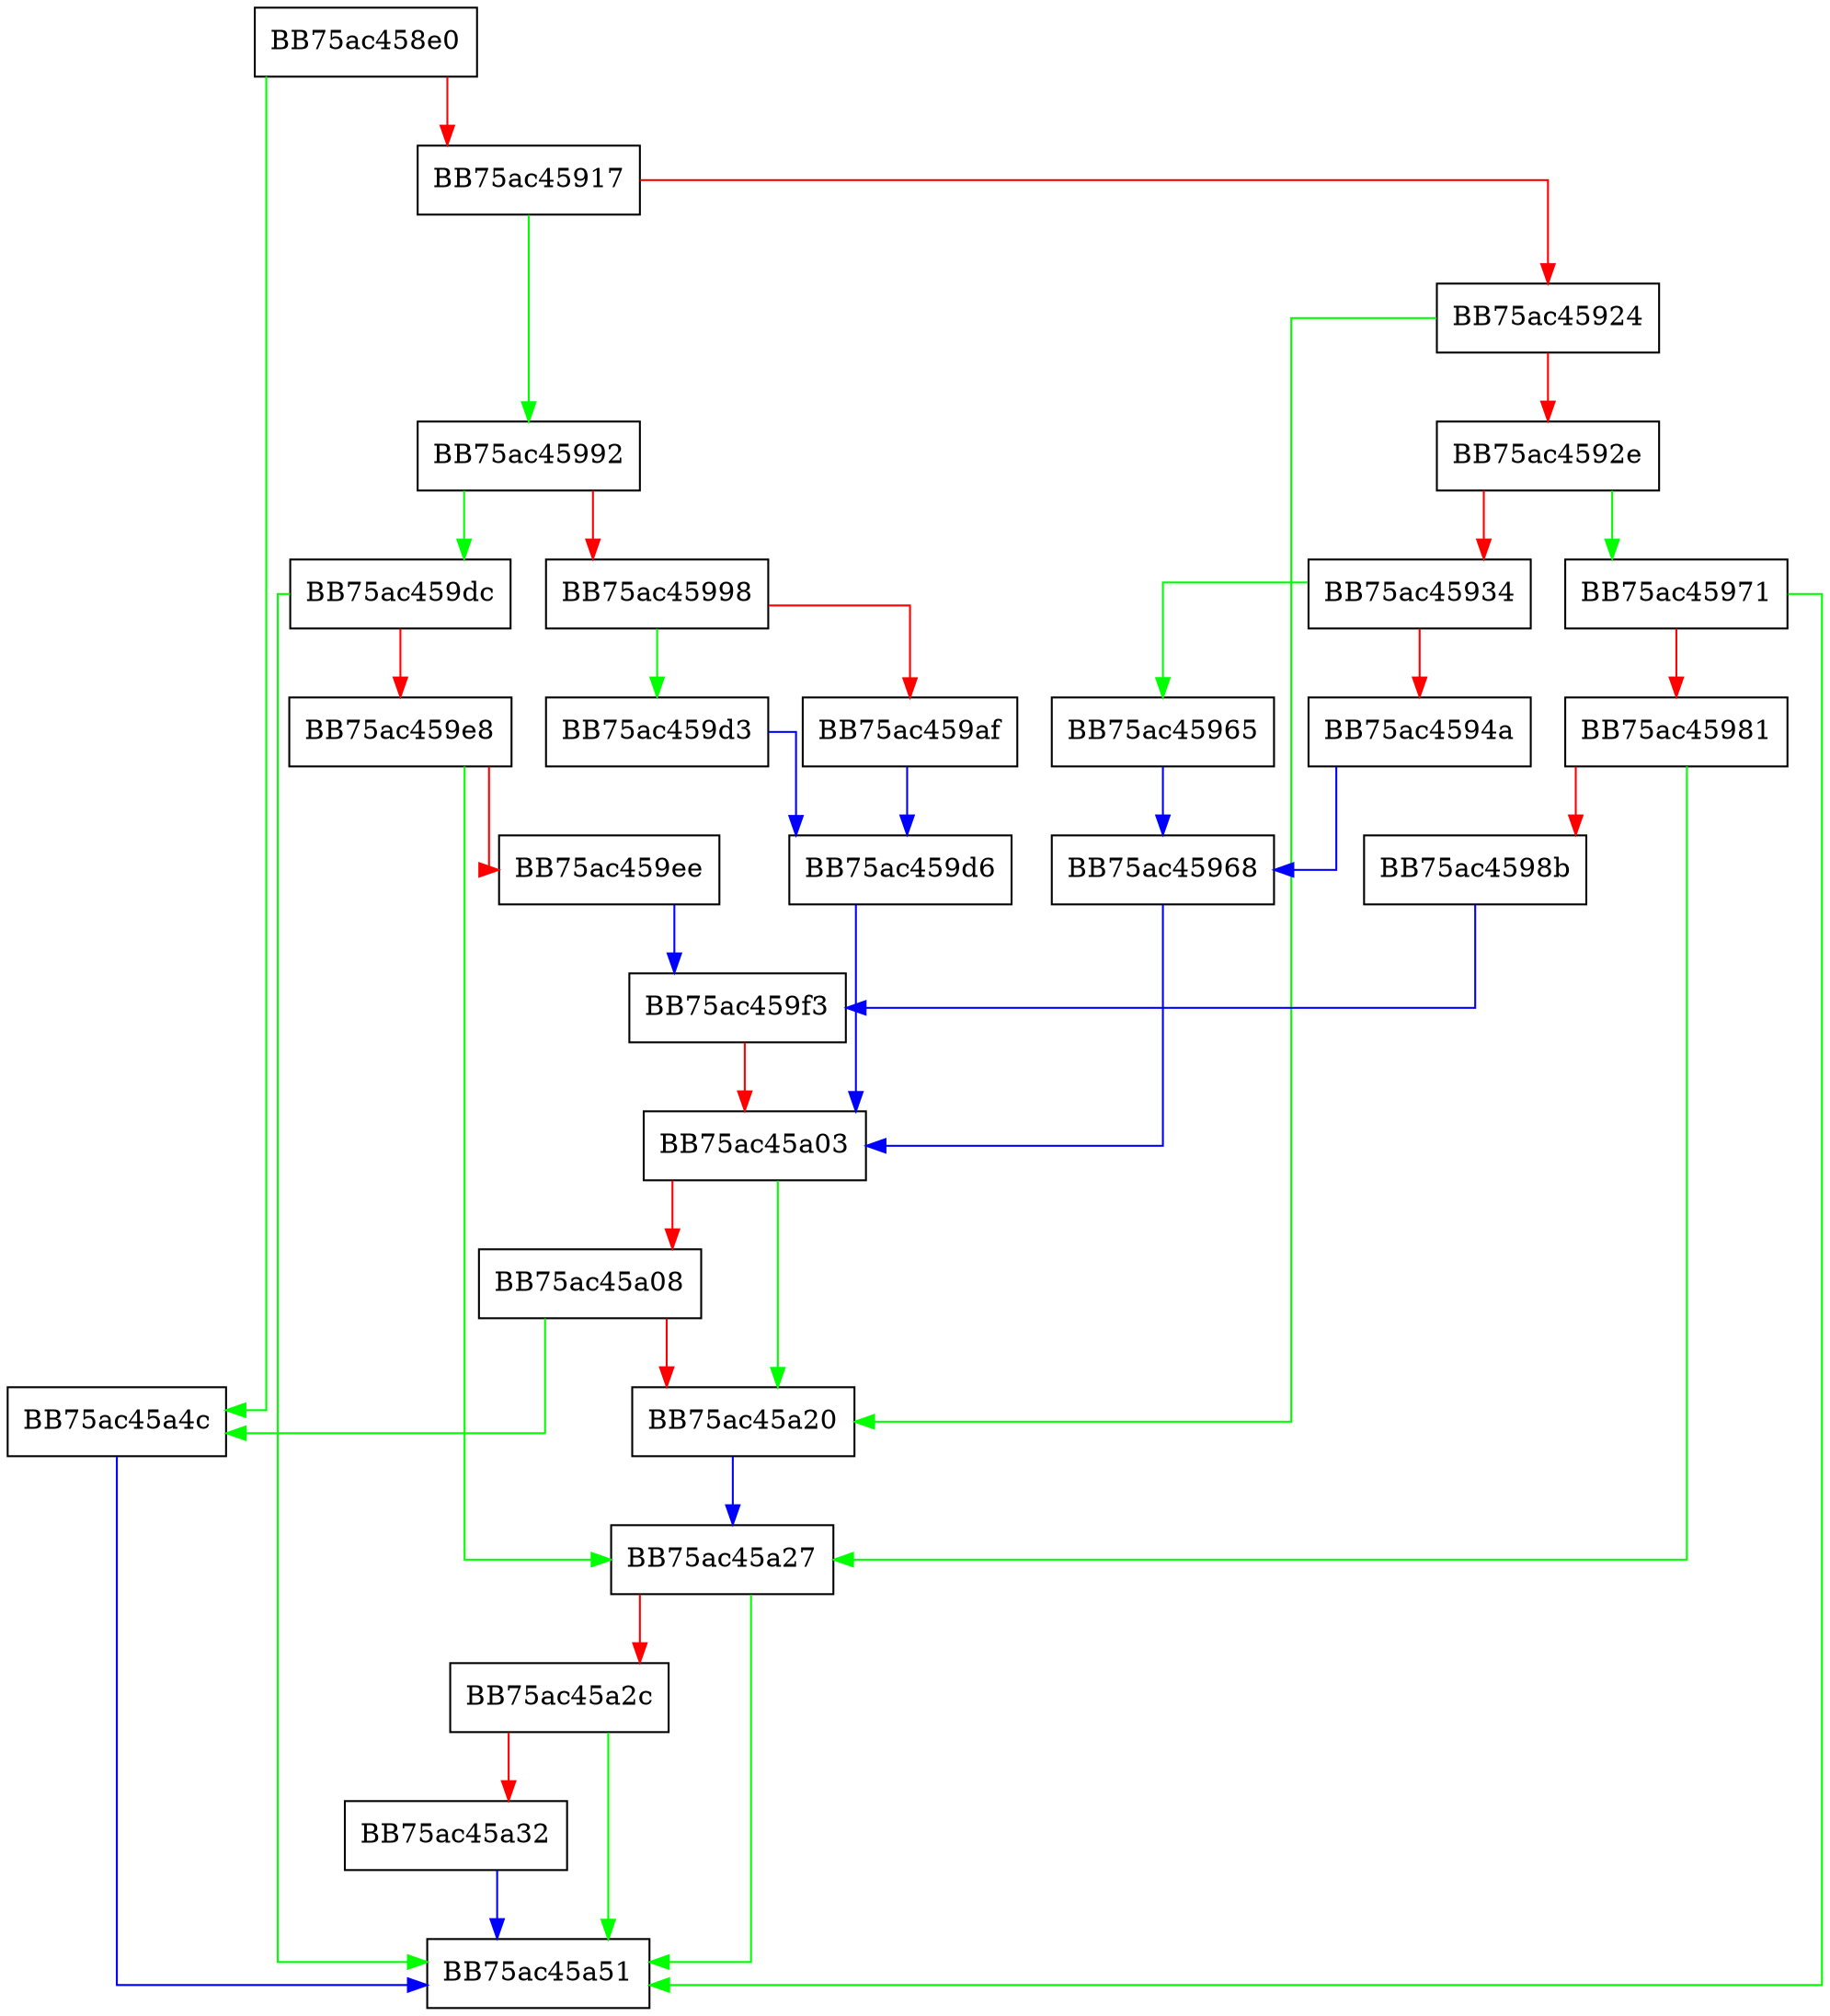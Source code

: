 digraph ReadChild {
  node [shape="box"];
  graph [splines=ortho];
  BB75ac458e0 -> BB75ac45a4c [color="green"];
  BB75ac458e0 -> BB75ac45917 [color="red"];
  BB75ac45917 -> BB75ac45992 [color="green"];
  BB75ac45917 -> BB75ac45924 [color="red"];
  BB75ac45924 -> BB75ac45a20 [color="green"];
  BB75ac45924 -> BB75ac4592e [color="red"];
  BB75ac4592e -> BB75ac45971 [color="green"];
  BB75ac4592e -> BB75ac45934 [color="red"];
  BB75ac45934 -> BB75ac45965 [color="green"];
  BB75ac45934 -> BB75ac4594a [color="red"];
  BB75ac4594a -> BB75ac45968 [color="blue"];
  BB75ac45965 -> BB75ac45968 [color="blue"];
  BB75ac45968 -> BB75ac45a03 [color="blue"];
  BB75ac45971 -> BB75ac45a51 [color="green"];
  BB75ac45971 -> BB75ac45981 [color="red"];
  BB75ac45981 -> BB75ac45a27 [color="green"];
  BB75ac45981 -> BB75ac4598b [color="red"];
  BB75ac4598b -> BB75ac459f3 [color="blue"];
  BB75ac45992 -> BB75ac459dc [color="green"];
  BB75ac45992 -> BB75ac45998 [color="red"];
  BB75ac45998 -> BB75ac459d3 [color="green"];
  BB75ac45998 -> BB75ac459af [color="red"];
  BB75ac459af -> BB75ac459d6 [color="blue"];
  BB75ac459d3 -> BB75ac459d6 [color="blue"];
  BB75ac459d6 -> BB75ac45a03 [color="blue"];
  BB75ac459dc -> BB75ac45a51 [color="green"];
  BB75ac459dc -> BB75ac459e8 [color="red"];
  BB75ac459e8 -> BB75ac45a27 [color="green"];
  BB75ac459e8 -> BB75ac459ee [color="red"];
  BB75ac459ee -> BB75ac459f3 [color="blue"];
  BB75ac459f3 -> BB75ac45a03 [color="red"];
  BB75ac45a03 -> BB75ac45a20 [color="green"];
  BB75ac45a03 -> BB75ac45a08 [color="red"];
  BB75ac45a08 -> BB75ac45a4c [color="green"];
  BB75ac45a08 -> BB75ac45a20 [color="red"];
  BB75ac45a20 -> BB75ac45a27 [color="blue"];
  BB75ac45a27 -> BB75ac45a51 [color="green"];
  BB75ac45a27 -> BB75ac45a2c [color="red"];
  BB75ac45a2c -> BB75ac45a51 [color="green"];
  BB75ac45a2c -> BB75ac45a32 [color="red"];
  BB75ac45a32 -> BB75ac45a51 [color="blue"];
  BB75ac45a4c -> BB75ac45a51 [color="blue"];
}